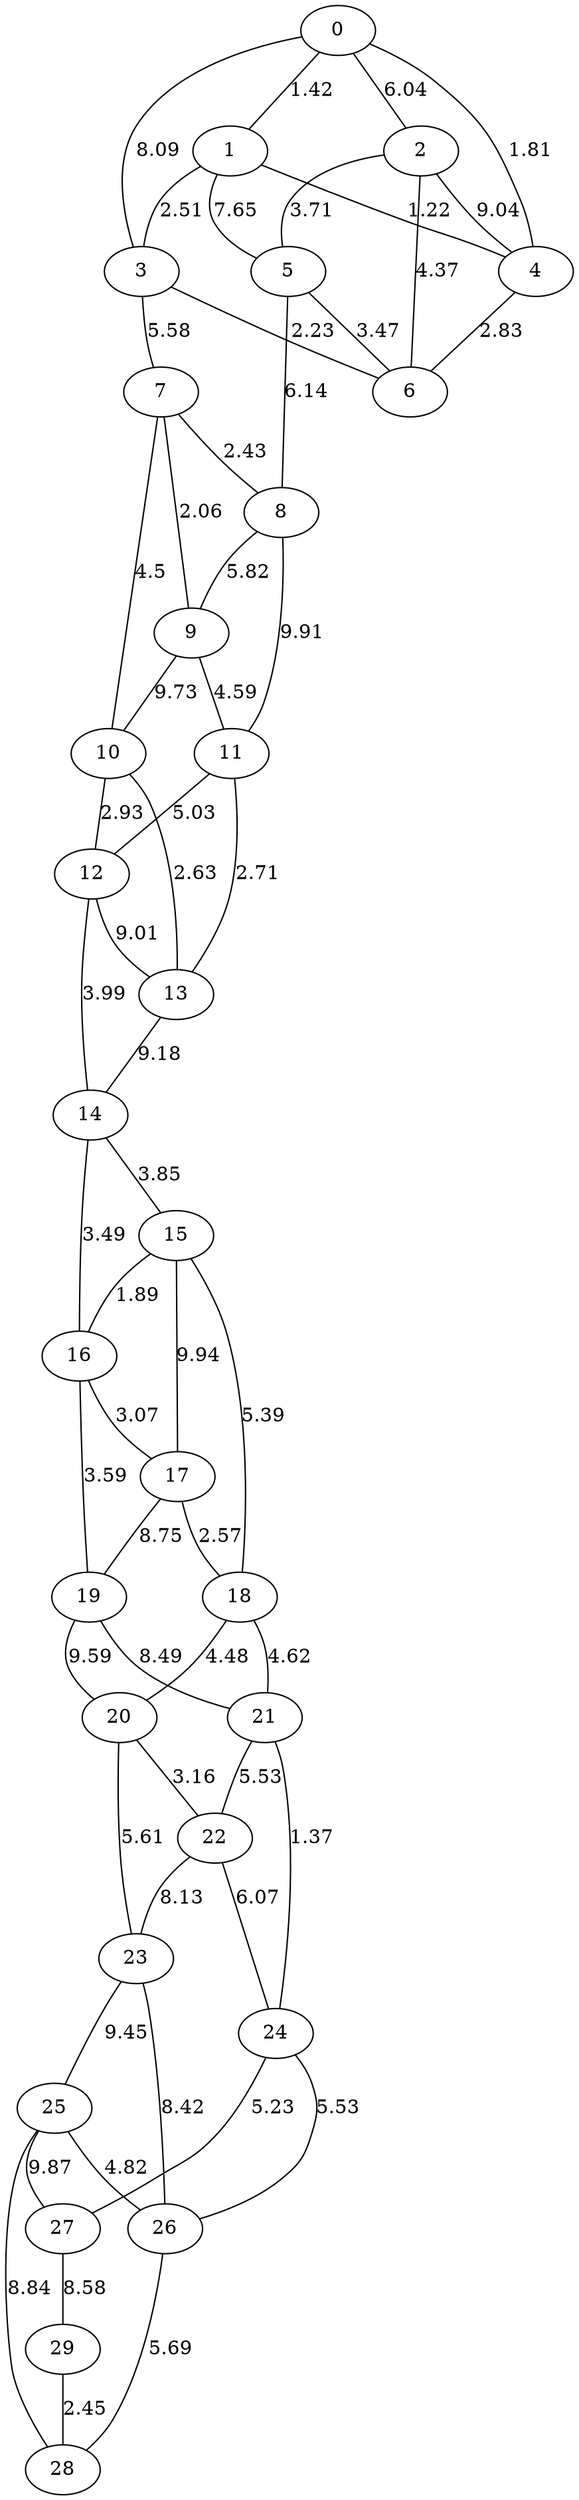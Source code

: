 graph G {
"0";
"1";
"2";
"3";
"4";
"5";
"6";
"7";
"8";
"9";
"10";
"11";
"12";
"13";
"14";
"15";
"16";
"17";
"18";
"19";
"20";
"21";
"22";
"23";
"24";
"25";
"26";
"27";
"28";
"29";
    "1" -- "3"[label="2.51", len="2.51"];
    "22" -- "23"[label="8.13", len="8.13"];
    "5" -- "6"[label="3.47", len="3.47"];
    "0" -- "2"[label="6.04", len="6.04"];
    "29" -- "28"[label="2.45", len="2.45"];
    "24" -- "26"[label="5.53", len="5.53"];
    "26" -- "28"[label="5.69", len="5.69"];
    "8" -- "9"[label="5.82", len="5.82"];
    "15" -- "16"[label="1.89", len="1.89"];
    "25" -- "27"[label="9.87", len="9.87"];
    "23" -- "26"[label="8.42", len="8.42"];
    "3" -- "7"[label="5.58", len="5.58"];
    "2" -- "5"[label="3.71", len="3.71"];
    "0" -- "3"[label="8.09", len="8.09"];
    "5" -- "8"[label="6.14", len="6.14"];
    "27" -- "29"[label="8.58", len="8.58"];
    "16" -- "17"[label="3.07", len="3.07"];
    "12" -- "13"[label="9.01", len="9.01"];
    "24" -- "27"[label="5.23", len="5.23"];
    "10" -- "12"[label="2.93", len="2.93"];
    "25" -- "26"[label="4.82", len="4.82"];
    "1" -- "5"[label="7.65", len="7.65"];
    "9" -- "11"[label="4.59", len="4.59"];
    "3" -- "6"[label="2.23", len="2.23"];
    "0" -- "4"[label="1.81", len="1.81"];
    "7" -- "10"[label="4.5", len="4.5"];
    "15" -- "18"[label="5.39", len="5.39"];
    "18" -- "20"[label="4.48", len="4.48"];
    "11" -- "13"[label="2.71", len="2.71"];
    "19" -- "21"[label="8.49", len="8.49"];
    "23" -- "25"[label="9.45", len="9.45"];
    "2" -- "6"[label="4.37", len="4.37"];
    "17" -- "19"[label="8.75", len="8.75"];
    "12" -- "14"[label="3.99", len="3.99"];
    "20" -- "22"[label="3.16", len="3.16"];
    "22" -- "24"[label="6.07", len="6.07"];
    "8" -- "11"[label="9.91", len="9.91"];
    "10" -- "13"[label="2.63", len="2.63"];
    "1" -- "4"[label="1.22", len="1.22"];
    "9" -- "10"[label="9.73", len="9.73"];
    "14" -- "15"[label="3.85", len="3.85"];
    "16" -- "19"[label="3.59", len="3.59"];
    "18" -- "21"[label="4.62", len="4.62"];
    "11" -- "12"[label="5.03", len="5.03"];
    "19" -- "20"[label="9.59", len="9.59"];
    "25" -- "28"[label="8.84", len="8.84"];
    "7" -- "9"[label="2.06", len="2.06"];
    "0" -- "1"[label="1.42", len="1.42"];
    "15" -- "17"[label="9.94", len="9.94"];
    "17" -- "18"[label="2.57", len="2.57"];
    "20" -- "23"[label="5.61", len="5.61"];
    "4" -- "6"[label="2.83", len="2.83"];
    "14" -- "16"[label="3.49", len="3.49"];
    "13" -- "14"[label="9.18", len="9.18"];
    "21" -- "22"[label="5.53", len="5.53"];
    "7" -- "8"[label="2.43", len="2.43"];
    "2" -- "4"[label="9.04", len="9.04"];
    "21" -- "24"[label="1.37", len="1.37"];
}
